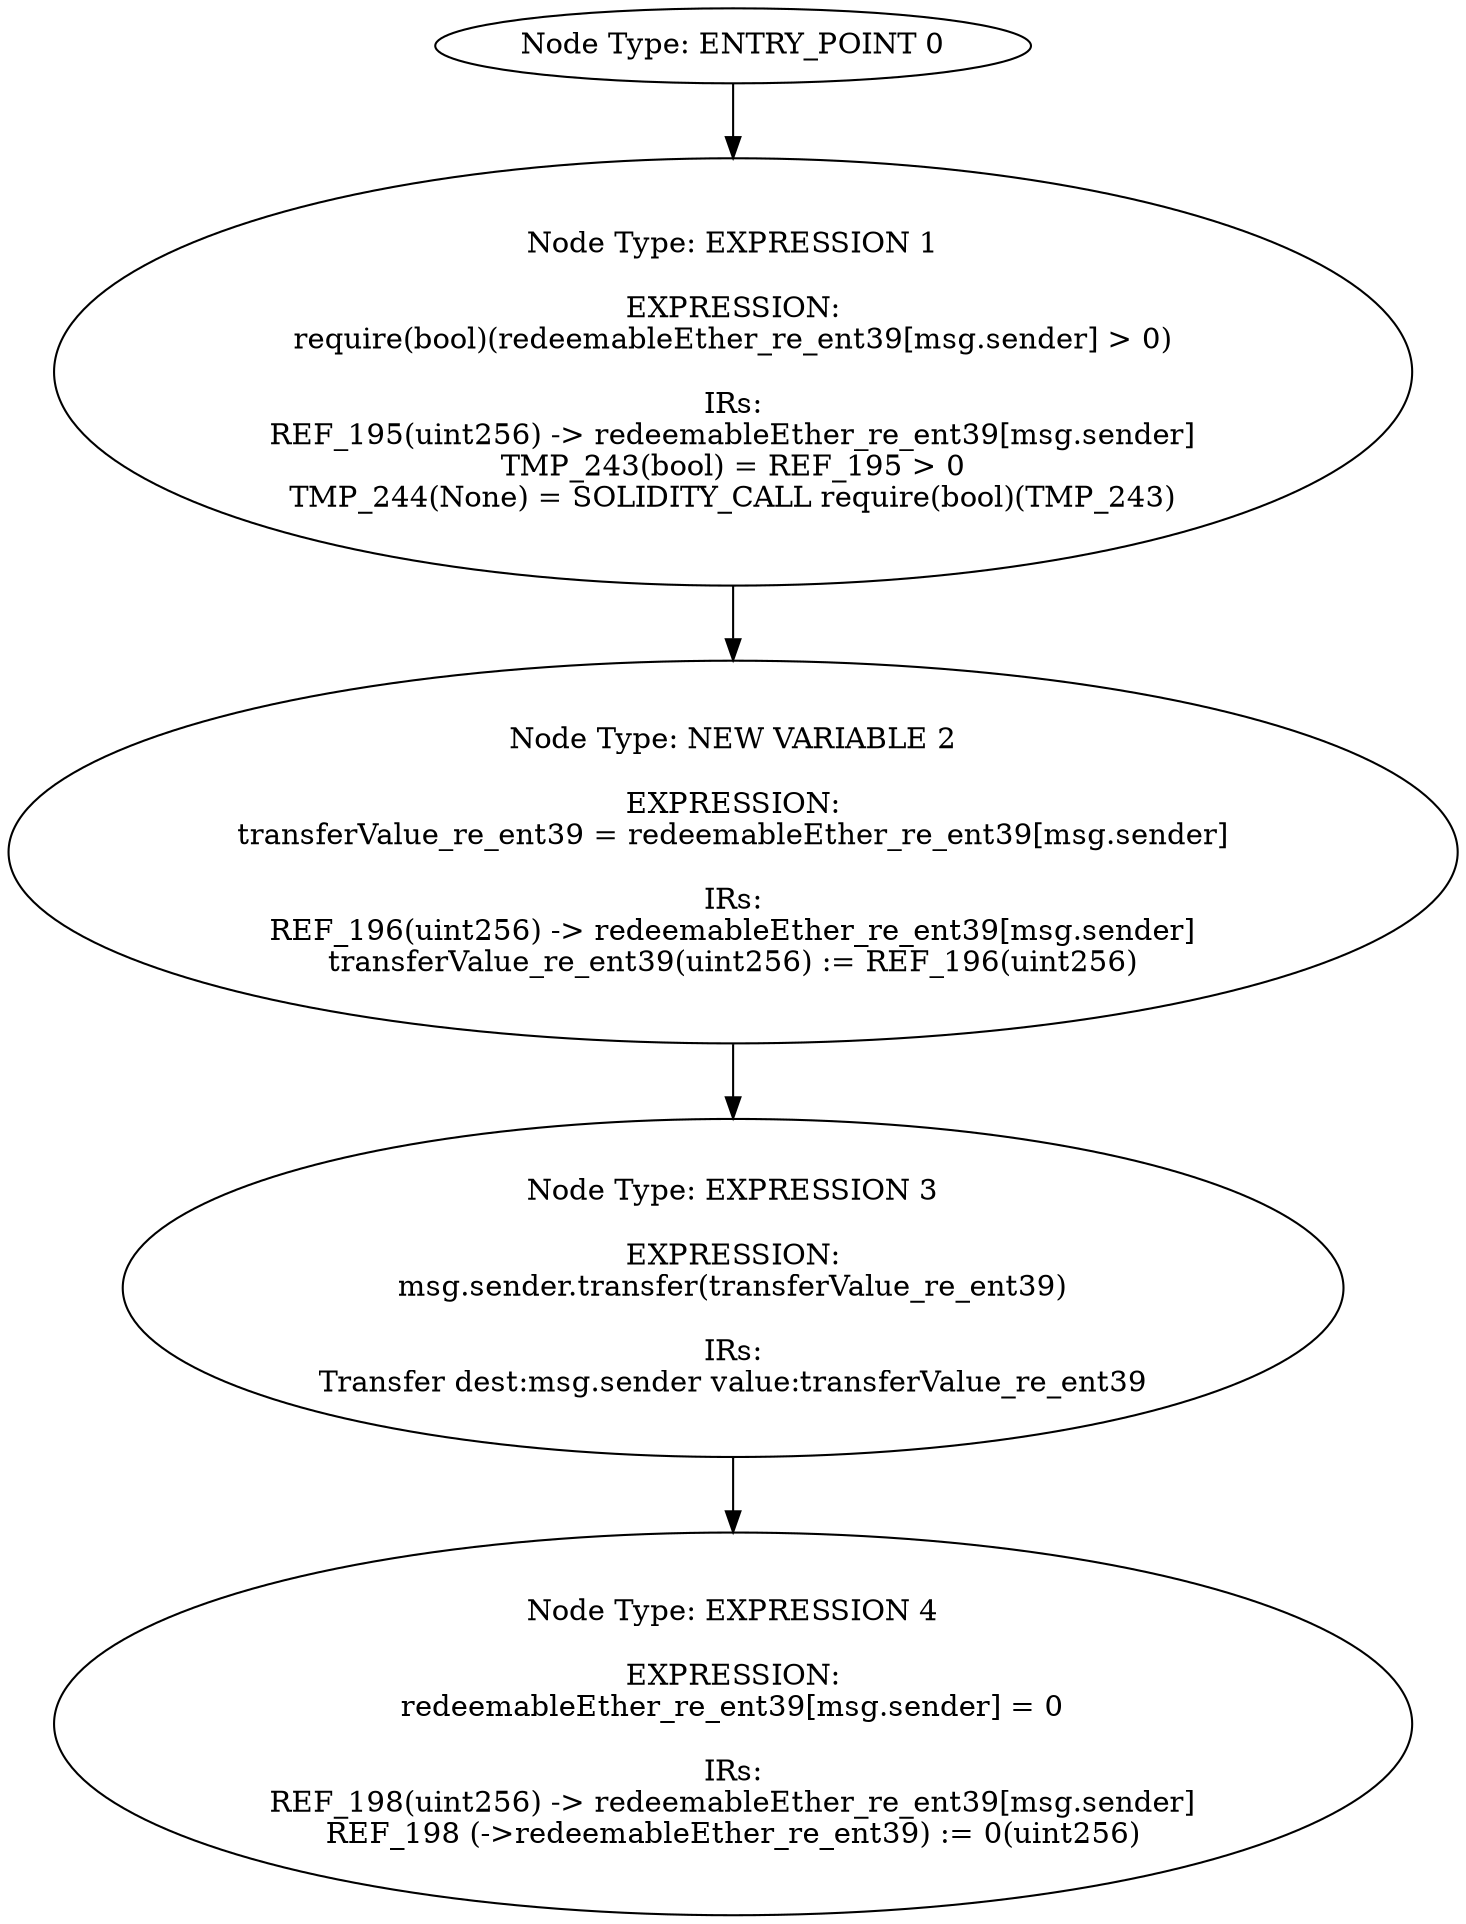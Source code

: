 digraph{
0[label="Node Type: ENTRY_POINT 0
"];
0->1;
1[label="Node Type: EXPRESSION 1

EXPRESSION:
require(bool)(redeemableEther_re_ent39[msg.sender] > 0)

IRs:
REF_195(uint256) -> redeemableEther_re_ent39[msg.sender]
TMP_243(bool) = REF_195 > 0
TMP_244(None) = SOLIDITY_CALL require(bool)(TMP_243)"];
1->2;
2[label="Node Type: NEW VARIABLE 2

EXPRESSION:
transferValue_re_ent39 = redeemableEther_re_ent39[msg.sender]

IRs:
REF_196(uint256) -> redeemableEther_re_ent39[msg.sender]
transferValue_re_ent39(uint256) := REF_196(uint256)"];
2->3;
3[label="Node Type: EXPRESSION 3

EXPRESSION:
msg.sender.transfer(transferValue_re_ent39)

IRs:
Transfer dest:msg.sender value:transferValue_re_ent39"];
3->4;
4[label="Node Type: EXPRESSION 4

EXPRESSION:
redeemableEther_re_ent39[msg.sender] = 0

IRs:
REF_198(uint256) -> redeemableEther_re_ent39[msg.sender]
REF_198 (->redeemableEther_re_ent39) := 0(uint256)"];
}
